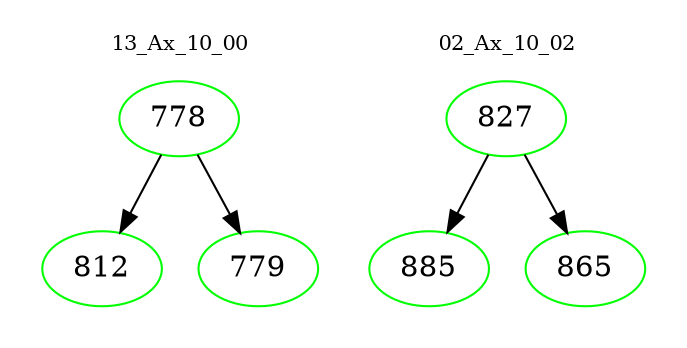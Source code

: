 digraph{
subgraph cluster_0 {
color = white
label = "13_Ax_10_00";
fontsize=10;
T0_778 [label="778", color="green"]
T0_778 -> T0_812 [color="black"]
T0_812 [label="812", color="green"]
T0_778 -> T0_779 [color="black"]
T0_779 [label="779", color="green"]
}
subgraph cluster_1 {
color = white
label = "02_Ax_10_02";
fontsize=10;
T1_827 [label="827", color="green"]
T1_827 -> T1_885 [color="black"]
T1_885 [label="885", color="green"]
T1_827 -> T1_865 [color="black"]
T1_865 [label="865", color="green"]
}
}
